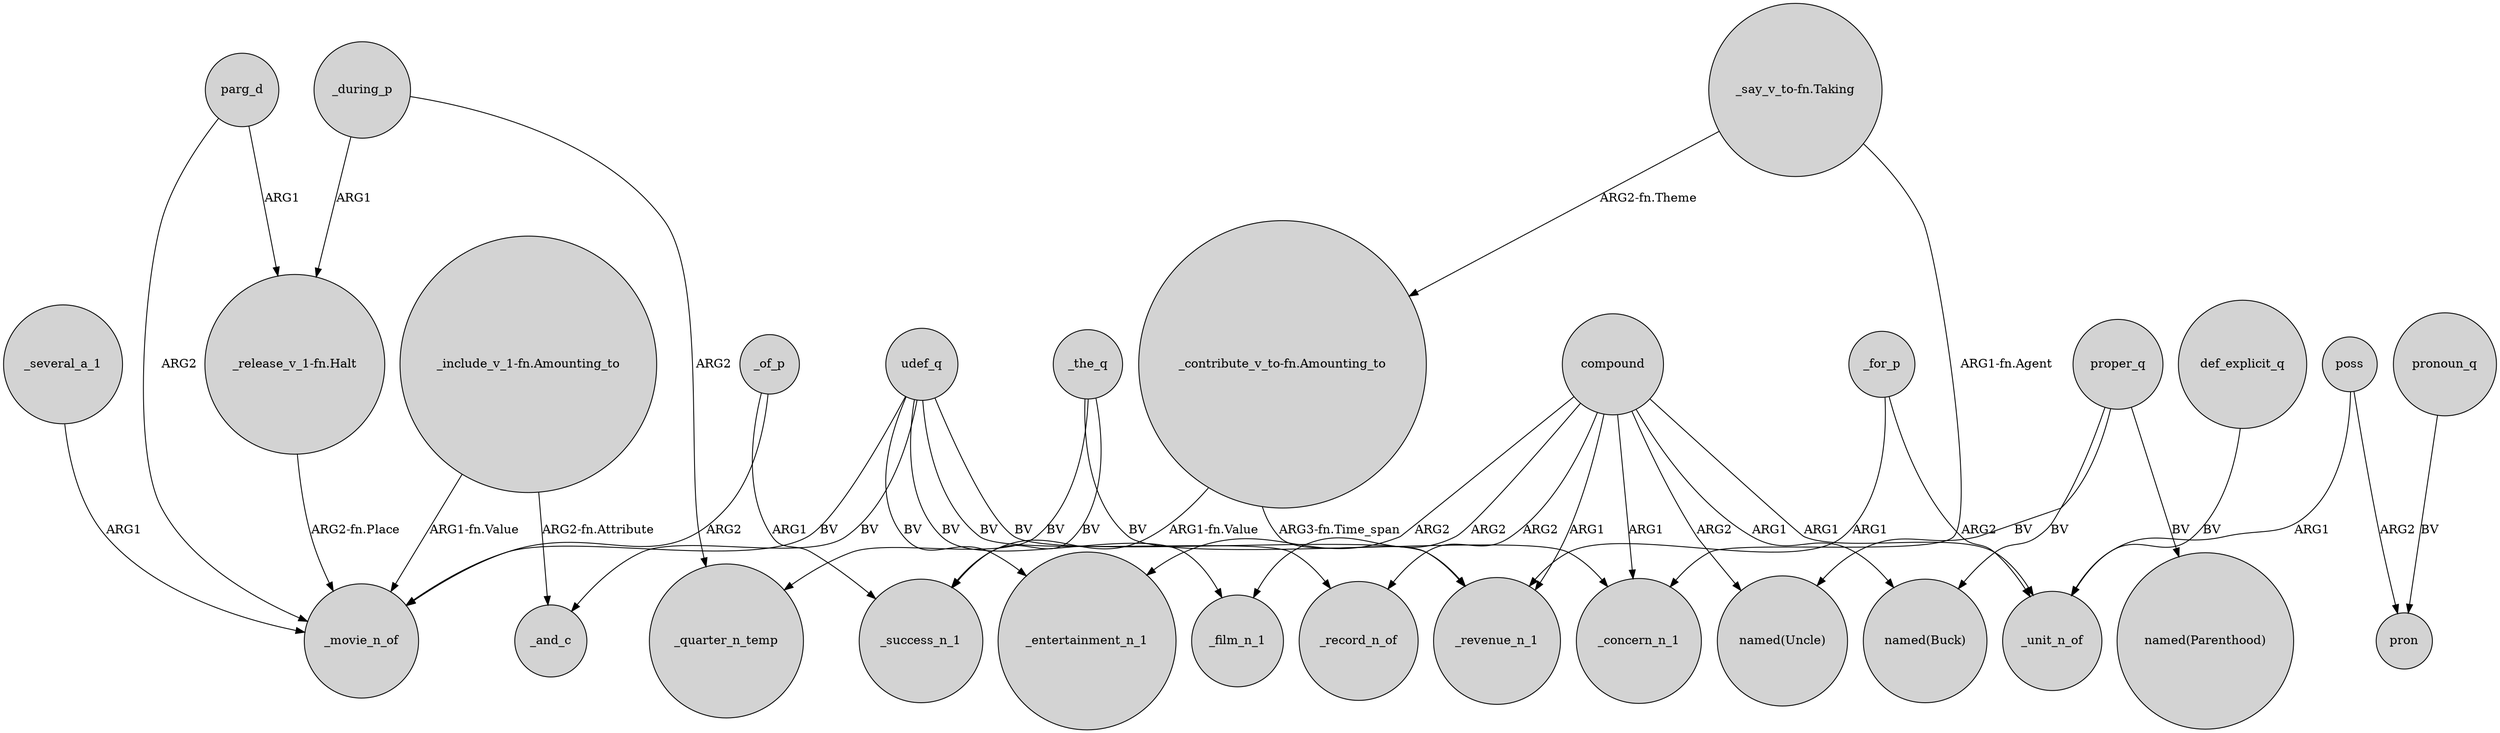 digraph {
	node [shape=circle style=filled]
	_during_p -> "_release_v_1-fn.Halt" [label=ARG1]
	"_say_v_to-fn.Taking" -> _concern_n_1 [label="ARG1-fn.Agent"]
	compound -> "named(Buck)" [label=ARG1]
	proper_q -> "named(Buck)" [label=BV]
	parg_d -> _movie_n_of [label=ARG2]
	_of_p -> _movie_n_of [label=ARG2]
	_the_q -> _success_n_1 [label=BV]
	udef_q -> _record_n_of [label=BV]
	udef_q -> _entertainment_n_1 [label=BV]
	_the_q -> _quarter_n_temp [label=BV]
	"_say_v_to-fn.Taking" -> "_contribute_v_to-fn.Amounting_to" [label="ARG2-fn.Theme"]
	compound -> _record_n_of [label=ARG2]
	udef_q -> _and_c [label=BV]
	proper_q -> "named(Uncle)" [label=BV]
	_the_q -> _concern_n_1 [label=BV]
	udef_q -> _movie_n_of [label=BV]
	udef_q -> _revenue_n_1 [label=BV]
	proper_q -> "named(Parenthood)" [label=BV]
	pronoun_q -> pron [label=BV]
	poss -> pron [label=ARG2]
	_for_p -> _unit_n_of [label=ARG2]
	_of_p -> _success_n_1 [label=ARG1]
	def_explicit_q -> _unit_n_of [label=BV]
	parg_d -> "_release_v_1-fn.Halt" [label=ARG1]
	compound -> _film_n_1 [label=ARG2]
	compound -> _entertainment_n_1 [label=ARG2]
	_for_p -> _revenue_n_1 [label=ARG1]
	compound -> _concern_n_1 [label=ARG1]
	_several_a_1 -> _movie_n_of [label=ARG1]
	"_contribute_v_to-fn.Amounting_to" -> _success_n_1 [label="ARG1-fn.Value"]
	poss -> _unit_n_of [label=ARG1]
	compound -> _unit_n_of [label=ARG1]
	compound -> _revenue_n_1 [label=ARG1]
	udef_q -> _film_n_1 [label=BV]
	"_include_v_1-fn.Amounting_to" -> _movie_n_of [label="ARG1-fn.Value"]
	compound -> "named(Uncle)" [label=ARG2]
	"_contribute_v_to-fn.Amounting_to" -> _revenue_n_1 [label="ARG3-fn.Time_span"]
	"_release_v_1-fn.Halt" -> _movie_n_of [label="ARG2-fn.Place"]
	"_include_v_1-fn.Amounting_to" -> _and_c [label="ARG2-fn.Attribute"]
	_during_p -> _quarter_n_temp [label=ARG2]
}
